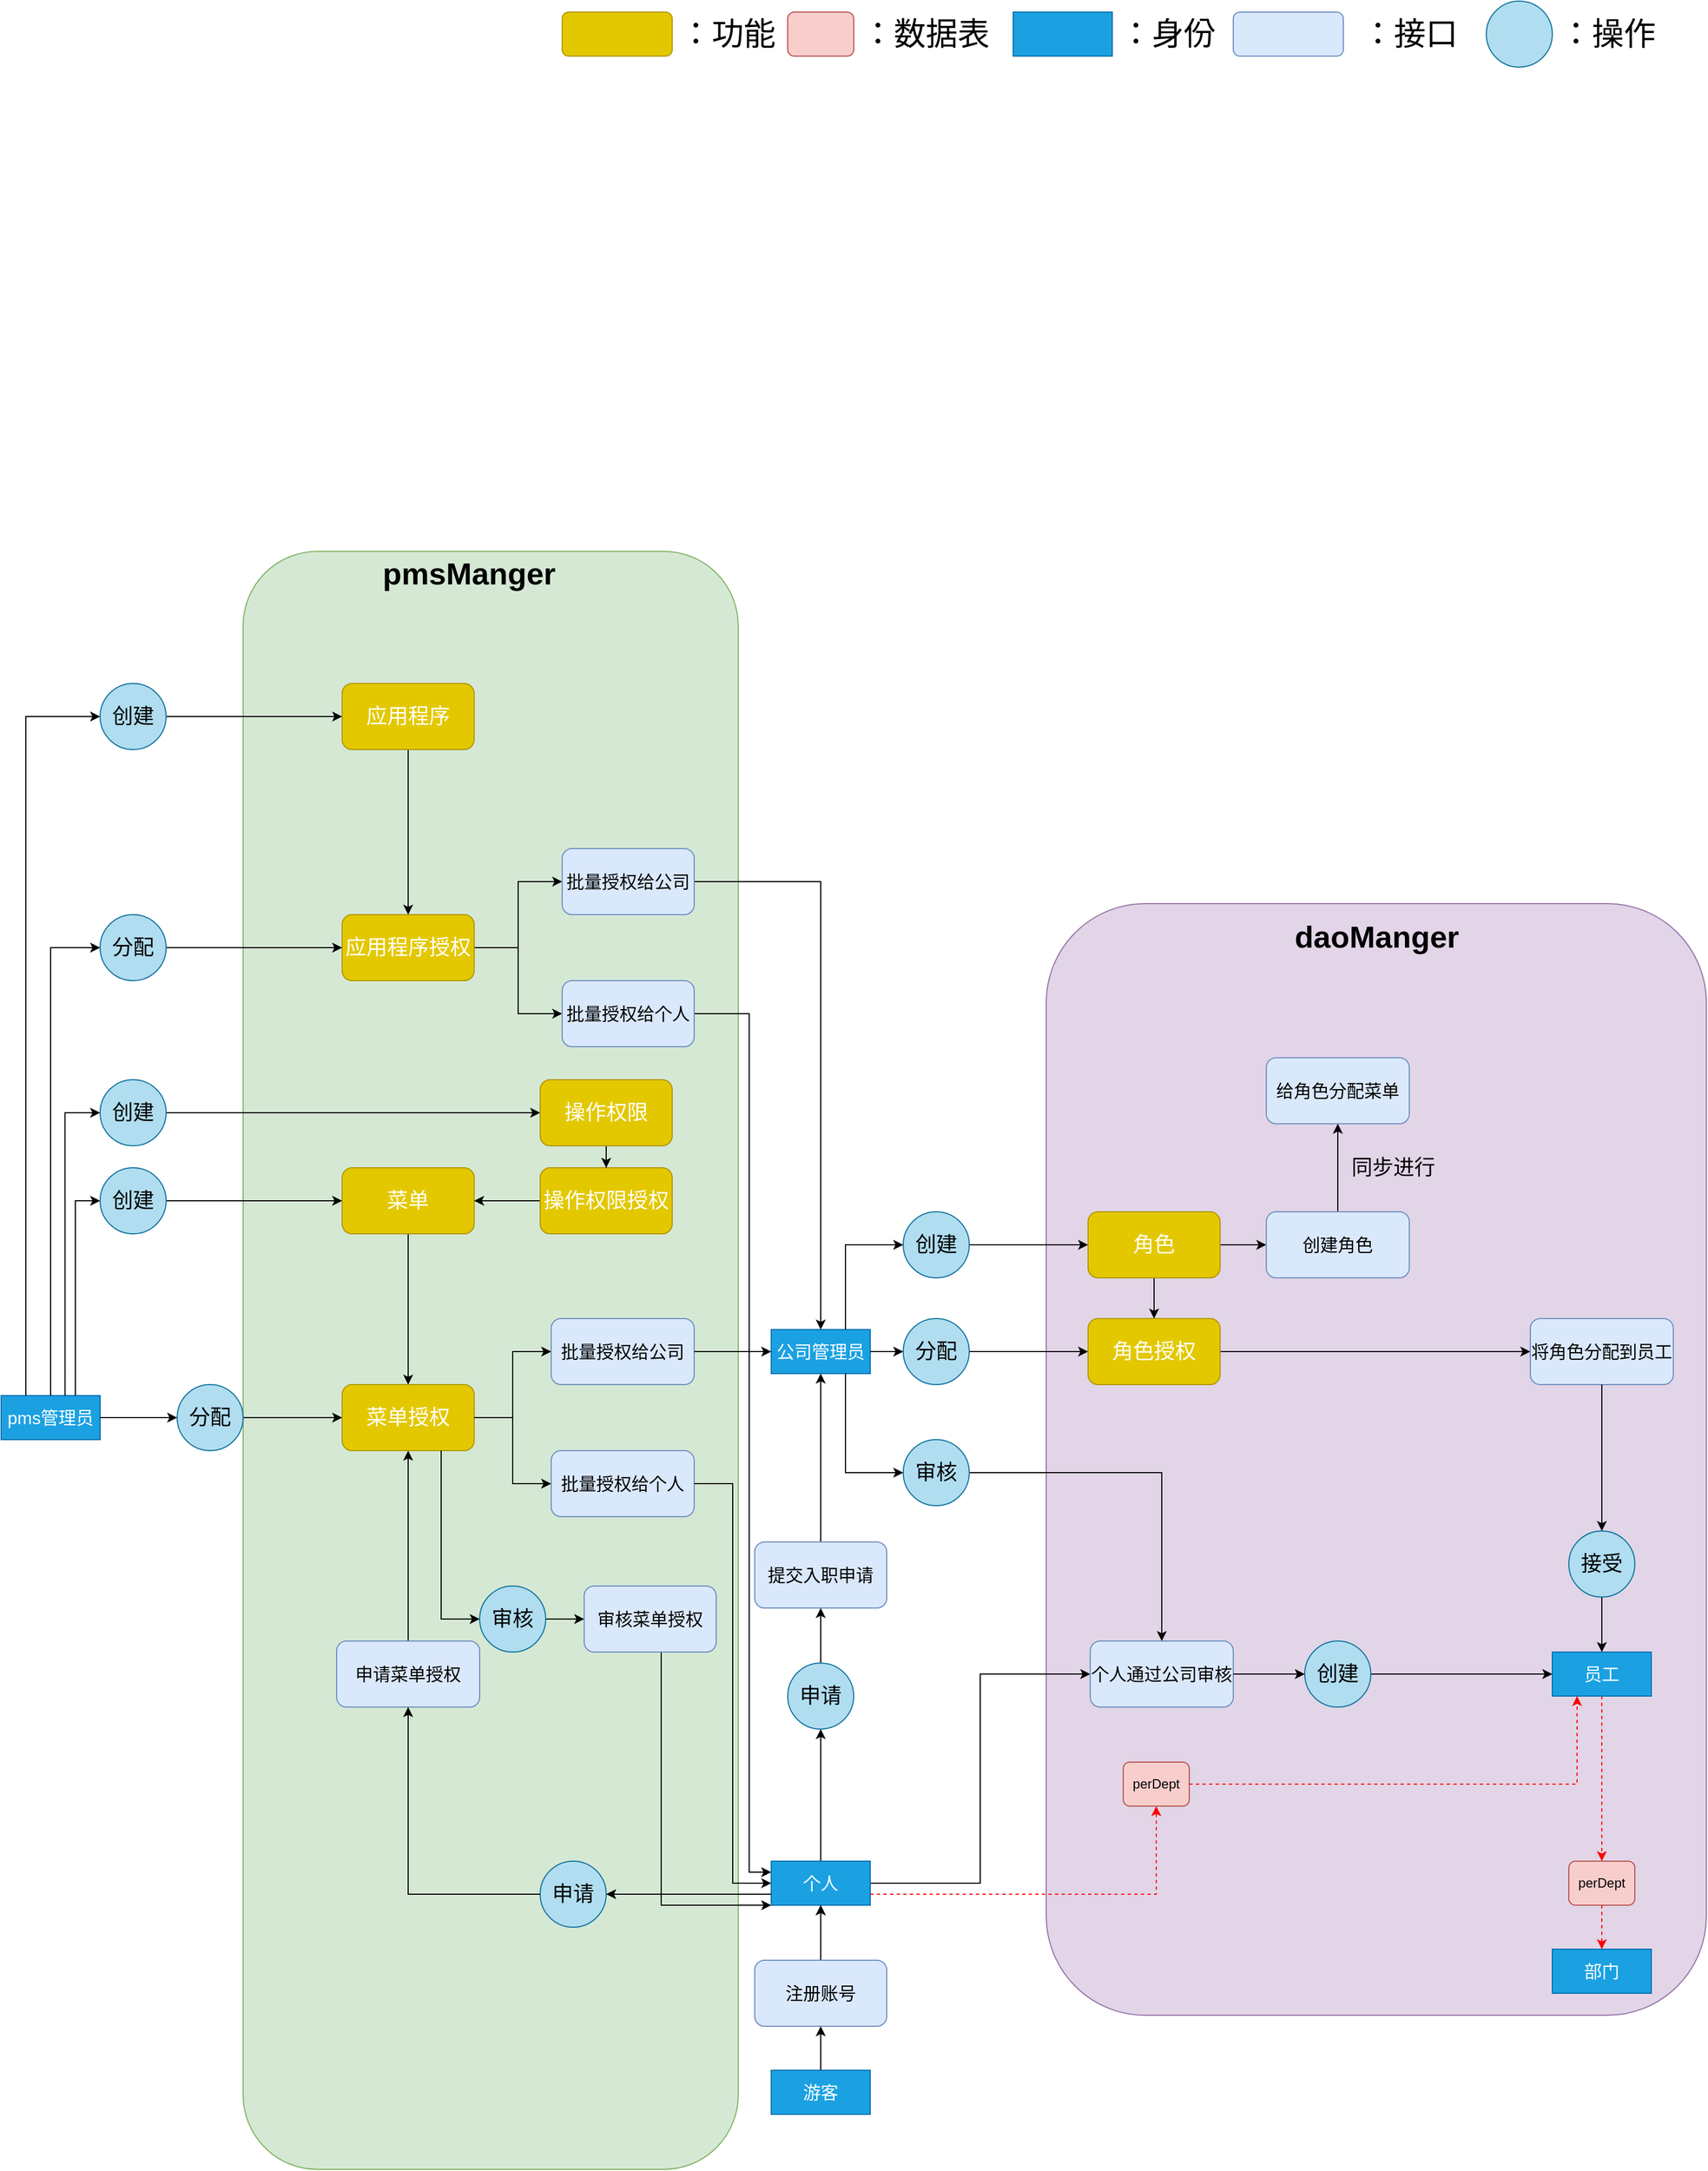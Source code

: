 <mxfile version="13.10.4" type="github">
  <diagram id="_MdPJXMUM5btHRQAGYGh" name="Page-1">
    <mxGraphModel dx="2844" dy="1524" grid="1" gridSize="10" guides="1" tooltips="1" connect="1" arrows="1" fold="1" page="1" pageScale="1" pageWidth="827" pageHeight="1169" math="0" shadow="0">
      <root>
        <mxCell id="0" />
        <mxCell id="1" parent="0" />
        <mxCell id="DmcnZ55ONcvd7yemU4Nu-13" value="" style="rounded=1;whiteSpace=wrap;html=1;fillColor=#d5e8d4;strokeColor=#82b366;" parent="1" vertex="1">
          <mxGeometry x="330" y="530" width="450" height="1470" as="geometry" />
        </mxCell>
        <mxCell id="DmcnZ55ONcvd7yemU4Nu-20" value="" style="rounded=1;whiteSpace=wrap;html=1;fillColor=#e1d5e7;strokeColor=#9673a6;" parent="1" vertex="1">
          <mxGeometry x="1060" y="850" width="600" height="1010" as="geometry" />
        </mxCell>
        <mxCell id="DmcnZ55ONcvd7yemU4Nu-29" style="edgeStyle=orthogonalEdgeStyle;rounded=0;orthogonalLoop=1;jettySize=auto;html=1;entryX=0;entryY=0.5;entryDx=0;entryDy=0;" parent="1" source="uad5UDjP6NRfQoBp32tB-98" target="uad5UDjP6NRfQoBp32tB-67" edge="1">
          <mxGeometry relative="1" as="geometry">
            <mxPoint x="1020" y="1257" as="targetPoint" />
          </mxGeometry>
        </mxCell>
        <mxCell id="uad5UDjP6NRfQoBp32tB-9" style="edgeStyle=orthogonalEdgeStyle;rounded=0;orthogonalLoop=1;jettySize=auto;html=1;entryX=0.5;entryY=0;entryDx=0;entryDy=0;exitX=1;exitY=0.5;exitDx=0;exitDy=0;" parent="1" source="uad5UDjP6NRfQoBp32tB-88" target="uad5UDjP6NRfQoBp32tB-8" edge="1">
          <mxGeometry relative="1" as="geometry">
            <mxPoint x="1030" y="1430" as="sourcePoint" />
            <Array as="points">
              <mxPoint x="1165" y="1367" />
            </Array>
          </mxGeometry>
        </mxCell>
        <mxCell id="uad5UDjP6NRfQoBp32tB-95" style="edgeStyle=orthogonalEdgeStyle;rounded=0;orthogonalLoop=1;jettySize=auto;html=1;entryX=0;entryY=0.5;entryDx=0;entryDy=0;strokeColor=#000000;strokeWidth=1;exitX=1;exitY=0.5;exitDx=0;exitDy=0;" parent="1" source="uad5UDjP6NRfQoBp32tB-96" target="uad5UDjP6NRfQoBp32tB-94" edge="1">
          <mxGeometry relative="1" as="geometry" />
        </mxCell>
        <mxCell id="DmcnZ55ONcvd7yemU4Nu-24" value="&lt;font style=&quot;font-size: 16px&quot;&gt;公司管理员&lt;/font&gt;" style="rounded=0;whiteSpace=wrap;html=1;fillColor=#1ba1e2;strokeColor=#006EAF;fontColor=#ffffff;" parent="1" vertex="1">
          <mxGeometry x="810" y="1237" width="90" height="40" as="geometry" />
        </mxCell>
        <mxCell id="DmcnZ55ONcvd7yemU4Nu-33" style="edgeStyle=orthogonalEdgeStyle;rounded=0;orthogonalLoop=1;jettySize=auto;html=1;entryX=0;entryY=0.5;entryDx=0;entryDy=0;" parent="1" source="DmcnZ55ONcvd7yemU4Nu-30" target="DmcnZ55ONcvd7yemU4Nu-31" edge="1">
          <mxGeometry relative="1" as="geometry" />
        </mxCell>
        <mxCell id="DmcnZ55ONcvd7yemU4Nu-34" style="edgeStyle=orthogonalEdgeStyle;rounded=0;orthogonalLoop=1;jettySize=auto;html=1;entryX=0;entryY=0.5;entryDx=0;entryDy=0;" parent="1" source="DmcnZ55ONcvd7yemU4Nu-30" target="DmcnZ55ONcvd7yemU4Nu-32" edge="1">
          <mxGeometry relative="1" as="geometry" />
        </mxCell>
        <mxCell id="DmcnZ55ONcvd7yemU4Nu-30" value="&lt;font style=&quot;font-size: 19px&quot;&gt;应用程序授权&lt;/font&gt;" style="rounded=1;whiteSpace=wrap;html=1;fillColor=#e3c800;strokeColor=#B09500;fontColor=#ffffff;" parent="1" vertex="1">
          <mxGeometry x="420" y="860" width="120" height="60" as="geometry" />
        </mxCell>
        <mxCell id="DmcnZ55ONcvd7yemU4Nu-36" style="edgeStyle=orthogonalEdgeStyle;rounded=0;orthogonalLoop=1;jettySize=auto;html=1;" parent="1" source="DmcnZ55ONcvd7yemU4Nu-31" target="DmcnZ55ONcvd7yemU4Nu-24" edge="1">
          <mxGeometry relative="1" as="geometry" />
        </mxCell>
        <mxCell id="DmcnZ55ONcvd7yemU4Nu-31" value="&lt;font style=&quot;font-size: 16px&quot;&gt;批量授权给公司&lt;/font&gt;" style="rounded=1;whiteSpace=wrap;html=1;fillColor=#dae8fc;strokeColor=#6c8ebf;" parent="1" vertex="1">
          <mxGeometry x="620" y="800" width="120" height="60" as="geometry" />
        </mxCell>
        <mxCell id="uad5UDjP6NRfQoBp32tB-23" style="edgeStyle=orthogonalEdgeStyle;rounded=0;orthogonalLoop=1;jettySize=auto;html=1;entryX=0;entryY=0.25;entryDx=0;entryDy=0;" parent="1" source="DmcnZ55ONcvd7yemU4Nu-32" target="DmcnZ55ONcvd7yemU4Nu-38" edge="1">
          <mxGeometry relative="1" as="geometry">
            <Array as="points">
              <mxPoint x="790" y="950" />
              <mxPoint x="790" y="1730" />
            </Array>
          </mxGeometry>
        </mxCell>
        <mxCell id="DmcnZ55ONcvd7yemU4Nu-32" value="&lt;font style=&quot;font-size: 16px&quot;&gt;批量授权给个人&lt;/font&gt;" style="rounded=1;whiteSpace=wrap;html=1;fillColor=#dae8fc;strokeColor=#6c8ebf;" parent="1" vertex="1">
          <mxGeometry x="620" y="920" width="120" height="60" as="geometry" />
        </mxCell>
        <mxCell id="DmcnZ55ONcvd7yemU4Nu-41" style="edgeStyle=orthogonalEdgeStyle;rounded=0;orthogonalLoop=1;jettySize=auto;html=1;entryX=0.5;entryY=1;entryDx=0;entryDy=0;" parent="1" source="DmcnZ55ONcvd7yemU4Nu-38" target="uad5UDjP6NRfQoBp32tB-85" edge="1">
          <mxGeometry relative="1" as="geometry" />
        </mxCell>
        <mxCell id="uad5UDjP6NRfQoBp32tB-5" style="edgeStyle=orthogonalEdgeStyle;rounded=0;orthogonalLoop=1;jettySize=auto;html=1;entryX=0;entryY=0.5;entryDx=0;entryDy=0;" parent="1" source="DmcnZ55ONcvd7yemU4Nu-38" target="uad5UDjP6NRfQoBp32tB-8" edge="1">
          <mxGeometry relative="1" as="geometry">
            <mxPoint x="1000.0" y="1640" as="targetPoint" />
          </mxGeometry>
        </mxCell>
        <mxCell id="uad5UDjP6NRfQoBp32tB-19" style="edgeStyle=orthogonalEdgeStyle;rounded=0;orthogonalLoop=1;jettySize=auto;html=1;strokeColor=#FF0000;entryX=0.25;entryY=1;entryDx=0;entryDy=0;dashed=1;" parent="1" source="uad5UDjP6NRfQoBp32tB-18" target="DmcnZ55ONcvd7yemU4Nu-43" edge="1">
          <mxGeometry relative="1" as="geometry">
            <Array as="points">
              <mxPoint x="1543" y="1650" />
            </Array>
          </mxGeometry>
        </mxCell>
        <mxCell id="MA6erzZApKxftKBtgA_D-1" style="edgeStyle=orthogonalEdgeStyle;rounded=0;orthogonalLoop=1;jettySize=auto;html=1;exitX=0.5;exitY=0;exitDx=0;exitDy=0;strokeColor=#000000;strokeWidth=1;entryX=0.5;entryY=1;entryDx=0;entryDy=0;" edge="1" parent="1" source="MA6erzZApKxftKBtgA_D-5" target="DmcnZ55ONcvd7yemU4Nu-1">
          <mxGeometry relative="1" as="geometry">
            <mxPoint x="470" y="1740" as="targetPoint" />
          </mxGeometry>
        </mxCell>
        <mxCell id="DmcnZ55ONcvd7yemU4Nu-38" value="&lt;font style=&quot;font-size: 16px&quot;&gt;个人&lt;/font&gt;" style="rounded=0;whiteSpace=wrap;html=1;fillColor=#1ba1e2;strokeColor=#006EAF;fontColor=#ffffff;" parent="1" vertex="1">
          <mxGeometry x="810" y="1720" width="90" height="40" as="geometry" />
        </mxCell>
        <mxCell id="DmcnZ55ONcvd7yemU4Nu-42" style="edgeStyle=orthogonalEdgeStyle;rounded=0;orthogonalLoop=1;jettySize=auto;html=1;entryX=0.5;entryY=1;entryDx=0;entryDy=0;" parent="1" source="DmcnZ55ONcvd7yemU4Nu-40" target="DmcnZ55ONcvd7yemU4Nu-24" edge="1">
          <mxGeometry relative="1" as="geometry" />
        </mxCell>
        <mxCell id="DmcnZ55ONcvd7yemU4Nu-40" value="&lt;font style=&quot;font-size: 16px&quot;&gt;提交入职申请&lt;/font&gt;" style="rounded=1;whiteSpace=wrap;html=1;fillColor=#dae8fc;strokeColor=#6c8ebf;" parent="1" vertex="1">
          <mxGeometry x="795" y="1430" width="120" height="60" as="geometry" />
        </mxCell>
        <mxCell id="uad5UDjP6NRfQoBp32tB-15" style="edgeStyle=orthogonalEdgeStyle;rounded=0;orthogonalLoop=1;jettySize=auto;html=1;strokeColor=#FF0000;entryX=0.5;entryY=0;entryDx=0;entryDy=0;dashed=1;" parent="1" source="DmcnZ55ONcvd7yemU4Nu-43" target="uad5UDjP6NRfQoBp32tB-17" edge="1">
          <mxGeometry relative="1" as="geometry">
            <mxPoint x="1355" y="1710" as="targetPoint" />
          </mxGeometry>
        </mxCell>
        <mxCell id="DmcnZ55ONcvd7yemU4Nu-43" value="&lt;font style=&quot;font-size: 16px&quot;&gt;员工&lt;/font&gt;" style="rounded=0;whiteSpace=wrap;html=1;fillColor=#1ba1e2;strokeColor=#006EAF;fontColor=#ffffff;" parent="1" vertex="1">
          <mxGeometry x="1520" y="1530" width="90" height="40" as="geometry" />
        </mxCell>
        <mxCell id="uad5UDjP6NRfQoBp32tB-2" style="edgeStyle=orthogonalEdgeStyle;rounded=0;orthogonalLoop=1;jettySize=auto;html=1;entryX=0;entryY=0.5;entryDx=0;entryDy=0;exitX=1;exitY=0.5;exitDx=0;exitDy=0;" parent="1" source="uad5UDjP6NRfQoBp32tB-60" target="DmcnZ55ONcvd7yemU4Nu-30" edge="1">
          <mxGeometry relative="1" as="geometry" />
        </mxCell>
        <mxCell id="uad5UDjP6NRfQoBp32tB-3" style="edgeStyle=orthogonalEdgeStyle;rounded=0;orthogonalLoop=1;jettySize=auto;html=1;entryX=0;entryY=0.5;entryDx=0;entryDy=0;" parent="1" source="uad5UDjP6NRfQoBp32tB-70" target="DmcnZ55ONcvd7yemU4Nu-1" edge="1">
          <mxGeometry relative="1" as="geometry" />
        </mxCell>
        <mxCell id="uad5UDjP6NRfQoBp32tB-78" style="edgeStyle=orthogonalEdgeStyle;rounded=0;orthogonalLoop=1;jettySize=auto;html=1;exitX=1;exitY=0.5;exitDx=0;exitDy=0;entryX=0;entryY=0.5;entryDx=0;entryDy=0;strokeColor=#000000;strokeWidth=1;" parent="1" source="uad5UDjP6NRfQoBp32tB-82" target="uad5UDjP6NRfQoBp32tB-57" edge="1">
          <mxGeometry relative="1" as="geometry" />
        </mxCell>
        <mxCell id="uad5UDjP6NRfQoBp32tB-1" value="&lt;span style=&quot;font-size: 16px&quot;&gt;pms管理员&lt;/span&gt;" style="rounded=0;whiteSpace=wrap;html=1;fillColor=#1ba1e2;strokeColor=#006EAF;fontColor=#ffffff;" parent="1" vertex="1">
          <mxGeometry x="110" y="1297" width="90" height="40" as="geometry" />
        </mxCell>
        <mxCell id="uad5UDjP6NRfQoBp32tB-10" style="edgeStyle=orthogonalEdgeStyle;rounded=0;orthogonalLoop=1;jettySize=auto;html=1;entryX=0;entryY=0.5;entryDx=0;entryDy=0;" parent="1" source="uad5UDjP6NRfQoBp32tB-103" target="DmcnZ55ONcvd7yemU4Nu-43" edge="1">
          <mxGeometry relative="1" as="geometry" />
        </mxCell>
        <mxCell id="uad5UDjP6NRfQoBp32tB-8" value="&lt;font style=&quot;font-size: 16px&quot;&gt;个人通过公司审核&lt;/font&gt;" style="rounded=1;whiteSpace=wrap;html=1;fillColor=#dae8fc;strokeColor=#6c8ebf;" parent="1" vertex="1">
          <mxGeometry x="1100" y="1520" width="130" height="60" as="geometry" />
        </mxCell>
        <mxCell id="DmcnZ55ONcvd7yemU4Nu-17" value="&lt;font style=&quot;font-size: 19px&quot;&gt;同步进行&lt;/font&gt;" style="text;html=1;align=center;verticalAlign=middle;resizable=0;points=[];autosize=1;" parent="1" vertex="1">
          <mxGeometry x="1330" y="1080" width="90" height="20" as="geometry" />
        </mxCell>
        <mxCell id="uad5UDjP6NRfQoBp32tB-12" value="&lt;font style=&quot;font-size: 16px&quot;&gt;部门&lt;/font&gt;" style="rounded=0;whiteSpace=wrap;html=1;fillColor=#1ba1e2;strokeColor=#006EAF;fontColor=#ffffff;" parent="1" vertex="1">
          <mxGeometry x="1520" y="1800" width="90" height="40" as="geometry" />
        </mxCell>
        <mxCell id="uad5UDjP6NRfQoBp32tB-44" style="edgeStyle=orthogonalEdgeStyle;rounded=0;orthogonalLoop=1;jettySize=auto;html=1;exitX=0.5;exitY=1;exitDx=0;exitDy=0;strokeWidth=1;strokeColor=#FF0000;dashed=1;" parent="1" source="uad5UDjP6NRfQoBp32tB-17" target="uad5UDjP6NRfQoBp32tB-12" edge="1">
          <mxGeometry relative="1" as="geometry" />
        </mxCell>
        <mxCell id="uad5UDjP6NRfQoBp32tB-17" value="perDept" style="rounded=1;whiteSpace=wrap;html=1;fillColor=#f8cecc;strokeColor=#b85450;" parent="1" vertex="1">
          <mxGeometry x="1535" y="1720" width="60" height="40" as="geometry" />
        </mxCell>
        <mxCell id="MA6erzZApKxftKBtgA_D-7" style="edgeStyle=orthogonalEdgeStyle;rounded=0;orthogonalLoop=1;jettySize=auto;html=1;exitX=0.5;exitY=1;exitDx=0;exitDy=0;strokeColor=#000000;strokeWidth=1;entryX=0;entryY=1;entryDx=0;entryDy=0;" edge="1" parent="1" source="MA6erzZApKxftKBtgA_D-11" target="DmcnZ55ONcvd7yemU4Nu-38">
          <mxGeometry relative="1" as="geometry">
            <mxPoint x="810" y="1750" as="targetPoint" />
            <Array as="points">
              <mxPoint x="650" y="1530" />
              <mxPoint x="650" y="1500" />
              <mxPoint x="710" y="1500" />
              <mxPoint x="710" y="1760" />
            </Array>
          </mxGeometry>
        </mxCell>
        <mxCell id="DmcnZ55ONcvd7yemU4Nu-1" value="&lt;font style=&quot;font-size: 19px&quot;&gt;菜单授权&lt;/font&gt;" style="rounded=1;whiteSpace=wrap;html=1;fillColor=#e3c800;strokeColor=#B09500;fontColor=#ffffff;" parent="1" vertex="1">
          <mxGeometry x="420" y="1287" width="120" height="60" as="geometry" />
        </mxCell>
        <mxCell id="DmcnZ55ONcvd7yemU4Nu-5" value="&lt;font style=&quot;font-size: 16px&quot;&gt;批量授权给公司&lt;/font&gt;" style="rounded=1;whiteSpace=wrap;html=1;fillColor=#dae8fc;strokeColor=#6c8ebf;" parent="1" vertex="1">
          <mxGeometry x="610" y="1227" width="130" height="60" as="geometry" />
        </mxCell>
        <mxCell id="DmcnZ55ONcvd7yemU4Nu-9" style="edgeStyle=orthogonalEdgeStyle;rounded=0;orthogonalLoop=1;jettySize=auto;html=1;entryX=0;entryY=0.5;entryDx=0;entryDy=0;" parent="1" source="DmcnZ55ONcvd7yemU4Nu-1" target="DmcnZ55ONcvd7yemU4Nu-5" edge="1">
          <mxGeometry x="410" y="1177" as="geometry" />
        </mxCell>
        <mxCell id="DmcnZ55ONcvd7yemU4Nu-8" value="&lt;font style=&quot;font-size: 16px&quot;&gt;批量授权给个人&lt;/font&gt;" style="rounded=1;whiteSpace=wrap;html=1;fillColor=#dae8fc;strokeColor=#6c8ebf;" parent="1" vertex="1">
          <mxGeometry x="610" y="1347" width="130" height="60" as="geometry" />
        </mxCell>
        <mxCell id="DmcnZ55ONcvd7yemU4Nu-10" style="edgeStyle=orthogonalEdgeStyle;rounded=0;orthogonalLoop=1;jettySize=auto;html=1;entryX=0;entryY=0.5;entryDx=0;entryDy=0;" parent="1" source="DmcnZ55ONcvd7yemU4Nu-1" target="DmcnZ55ONcvd7yemU4Nu-8" edge="1">
          <mxGeometry x="410" y="1177" as="geometry" />
        </mxCell>
        <mxCell id="DmcnZ55ONcvd7yemU4Nu-14" value="&lt;b&gt;&lt;font style=&quot;font-size: 28px&quot;&gt;pmsManger&lt;/font&gt;&lt;/b&gt;" style="text;html=1;align=center;verticalAlign=middle;resizable=0;points=[];autosize=1;" parent="1" vertex="1">
          <mxGeometry x="450" y="540" width="170" height="20" as="geometry" />
        </mxCell>
        <mxCell id="DmcnZ55ONcvd7yemU4Nu-39" style="edgeStyle=orthogonalEdgeStyle;rounded=0;orthogonalLoop=1;jettySize=auto;html=1;entryX=0;entryY=0.5;entryDx=0;entryDy=0;" parent="1" source="DmcnZ55ONcvd7yemU4Nu-8" target="DmcnZ55ONcvd7yemU4Nu-38" edge="1">
          <mxGeometry relative="1" as="geometry" />
        </mxCell>
        <mxCell id="DmcnZ55ONcvd7yemU4Nu-28" style="edgeStyle=orthogonalEdgeStyle;rounded=0;orthogonalLoop=1;jettySize=auto;html=1;entryX=0;entryY=0.5;entryDx=0;entryDy=0;" parent="1" source="DmcnZ55ONcvd7yemU4Nu-5" target="DmcnZ55ONcvd7yemU4Nu-24" edge="1">
          <mxGeometry relative="1" as="geometry" />
        </mxCell>
        <mxCell id="uad5UDjP6NRfQoBp32tB-26" value="" style="edgeStyle=orthogonalEdgeStyle;rounded=0;orthogonalLoop=1;jettySize=auto;html=1;" parent="1" source="uad5UDjP6NRfQoBp32tB-24" target="uad5UDjP6NRfQoBp32tB-25" edge="1">
          <mxGeometry relative="1" as="geometry" />
        </mxCell>
        <mxCell id="uad5UDjP6NRfQoBp32tB-24" value="&lt;font style=&quot;font-size: 16px&quot;&gt;游客&lt;/font&gt;" style="rounded=0;whiteSpace=wrap;html=1;fillColor=#1ba1e2;strokeColor=#006EAF;fontColor=#ffffff;" parent="1" vertex="1">
          <mxGeometry x="810" y="1910" width="90" height="40" as="geometry" />
        </mxCell>
        <mxCell id="uad5UDjP6NRfQoBp32tB-27" value="" style="edgeStyle=orthogonalEdgeStyle;rounded=0;orthogonalLoop=1;jettySize=auto;html=1;" parent="1" source="uad5UDjP6NRfQoBp32tB-25" target="DmcnZ55ONcvd7yemU4Nu-38" edge="1">
          <mxGeometry relative="1" as="geometry" />
        </mxCell>
        <mxCell id="uad5UDjP6NRfQoBp32tB-108" value="" style="edgeStyle=orthogonalEdgeStyle;rounded=0;orthogonalLoop=1;jettySize=auto;html=1;strokeColor=#000000;strokeWidth=1;" parent="1" source="uad5UDjP6NRfQoBp32tB-25" target="DmcnZ55ONcvd7yemU4Nu-38" edge="1">
          <mxGeometry relative="1" as="geometry" />
        </mxCell>
        <mxCell id="uad5UDjP6NRfQoBp32tB-25" value="&lt;font style=&quot;font-size: 16px&quot;&gt;注册账号&lt;/font&gt;" style="rounded=1;whiteSpace=wrap;html=1;fillColor=#dae8fc;strokeColor=#6c8ebf;" parent="1" vertex="1">
          <mxGeometry x="795" y="1810" width="120" height="60" as="geometry" />
        </mxCell>
        <mxCell id="uad5UDjP6NRfQoBp32tB-18" value="perDept" style="rounded=1;whiteSpace=wrap;html=1;fillColor=#f8cecc;strokeColor=#b85450;" parent="1" vertex="1">
          <mxGeometry x="1130" y="1630" width="60" height="40" as="geometry" />
        </mxCell>
        <mxCell id="uad5UDjP6NRfQoBp32tB-30" style="edgeStyle=orthogonalEdgeStyle;rounded=0;orthogonalLoop=1;jettySize=auto;html=1;exitX=1;exitY=0.75;exitDx=0;exitDy=0;strokeColor=#FF0000;dashed=1;" parent="1" source="DmcnZ55ONcvd7yemU4Nu-38" target="uad5UDjP6NRfQoBp32tB-18" edge="1">
          <mxGeometry relative="1" as="geometry">
            <mxPoint x="900.0" y="1650" as="sourcePoint" />
            <mxPoint x="1270.0" y="1650" as="targetPoint" />
            <Array as="points" />
          </mxGeometry>
        </mxCell>
        <mxCell id="uad5UDjP6NRfQoBp32tB-46" value="" style="rounded=0;whiteSpace=wrap;html=1;fillColor=#1ba1e2;strokeColor=#006EAF;fontColor=#ffffff;" parent="1" vertex="1">
          <mxGeometry x="1030" y="40" width="90" height="40" as="geometry" />
        </mxCell>
        <mxCell id="uad5UDjP6NRfQoBp32tB-47" value="&lt;font style=&quot;font-size: 29px&quot;&gt;：身份&lt;/font&gt;" style="text;html=1;align=center;verticalAlign=middle;resizable=0;points=[];autosize=1;" parent="1" vertex="1">
          <mxGeometry x="1120" y="45" width="100" height="30" as="geometry" />
        </mxCell>
        <mxCell id="uad5UDjP6NRfQoBp32tB-48" value="" style="rounded=1;whiteSpace=wrap;html=1;fillColor=#dae8fc;strokeColor=#6c8ebf;" parent="1" vertex="1">
          <mxGeometry x="1230" y="40" width="100" height="40" as="geometry" />
        </mxCell>
        <mxCell id="uad5UDjP6NRfQoBp32tB-50" value="&lt;font style=&quot;font-size: 29px&quot;&gt;：接口&lt;/font&gt;" style="text;html=1;align=center;verticalAlign=middle;resizable=0;points=[];autosize=1;" parent="1" vertex="1">
          <mxGeometry x="1340" y="45" width="100" height="30" as="geometry" />
        </mxCell>
        <mxCell id="uad5UDjP6NRfQoBp32tB-52" value="" style="rounded=1;whiteSpace=wrap;html=1;fillColor=#f8cecc;strokeColor=#b85450;" parent="1" vertex="1">
          <mxGeometry x="825" y="40" width="60" height="40" as="geometry" />
        </mxCell>
        <mxCell id="uad5UDjP6NRfQoBp32tB-54" value="&lt;font style=&quot;font-size: 29px&quot;&gt;：数据表&lt;/font&gt;" style="text;html=1;align=center;verticalAlign=middle;resizable=0;points=[];autosize=1;" parent="1" vertex="1">
          <mxGeometry x="885" y="45" width="130" height="30" as="geometry" />
        </mxCell>
        <mxCell id="uad5UDjP6NRfQoBp32tB-55" value="" style="rounded=1;whiteSpace=wrap;html=1;fillColor=#e3c800;strokeColor=#B09500;fontColor=#ffffff;" parent="1" vertex="1">
          <mxGeometry x="620" y="40" width="100" height="40" as="geometry" />
        </mxCell>
        <mxCell id="uad5UDjP6NRfQoBp32tB-56" value="&lt;font style=&quot;font-size: 29px&quot;&gt;：功能&lt;/font&gt;" style="text;html=1;align=center;verticalAlign=middle;resizable=0;points=[];autosize=1;" parent="1" vertex="1">
          <mxGeometry x="720" y="45" width="100" height="30" as="geometry" />
        </mxCell>
        <mxCell id="MA6erzZApKxftKBtgA_D-17" style="edgeStyle=orthogonalEdgeStyle;rounded=0;orthogonalLoop=1;jettySize=auto;html=1;strokeColor=#000000;strokeWidth=1;" edge="1" parent="1" source="uad5UDjP6NRfQoBp32tB-57" target="DmcnZ55ONcvd7yemU4Nu-30">
          <mxGeometry relative="1" as="geometry" />
        </mxCell>
        <mxCell id="uad5UDjP6NRfQoBp32tB-57" value="&lt;font style=&quot;font-size: 19px&quot;&gt;应用程序&lt;/font&gt;" style="rounded=1;whiteSpace=wrap;html=1;fillColor=#e3c800;strokeColor=#B09500;fontColor=#ffffff;" parent="1" vertex="1">
          <mxGeometry x="420" y="650" width="120" height="60" as="geometry" />
        </mxCell>
        <mxCell id="uad5UDjP6NRfQoBp32tB-61" value="&lt;font style=&quot;font-size: 29px&quot;&gt;：操作&lt;/font&gt;" style="text;html=1;align=center;verticalAlign=middle;resizable=0;points=[];autosize=1;" parent="1" vertex="1">
          <mxGeometry x="1520" y="45" width="100" height="30" as="geometry" />
        </mxCell>
        <mxCell id="MA6erzZApKxftKBtgA_D-14" style="edgeStyle=orthogonalEdgeStyle;rounded=0;orthogonalLoop=1;jettySize=auto;html=1;entryX=0.5;entryY=0;entryDx=0;entryDy=0;strokeColor=#000000;strokeWidth=1;" edge="1" parent="1" source="uad5UDjP6NRfQoBp32tB-66" target="DmcnZ55ONcvd7yemU4Nu-1">
          <mxGeometry relative="1" as="geometry" />
        </mxCell>
        <mxCell id="MA6erzZApKxftKBtgA_D-25" style="edgeStyle=orthogonalEdgeStyle;rounded=0;orthogonalLoop=1;jettySize=auto;html=1;exitX=1;exitY=0.5;exitDx=0;exitDy=0;entryX=0;entryY=0.5;entryDx=0;entryDy=0;strokeColor=#000000;strokeWidth=1;" edge="1" parent="1" source="MA6erzZApKxftKBtgA_D-27" target="MA6erzZApKxftKBtgA_D-24">
          <mxGeometry relative="1" as="geometry" />
        </mxCell>
        <mxCell id="uad5UDjP6NRfQoBp32tB-66" value="&lt;font style=&quot;font-size: 19px&quot;&gt;菜单&lt;/font&gt;" style="rounded=1;whiteSpace=wrap;html=1;fillColor=#e3c800;strokeColor=#B09500;fontColor=#ffffff;" parent="1" vertex="1">
          <mxGeometry x="420" y="1090" width="120" height="60" as="geometry" />
        </mxCell>
        <mxCell id="uad5UDjP6NRfQoBp32tB-102" style="edgeStyle=orthogonalEdgeStyle;rounded=0;orthogonalLoop=1;jettySize=auto;html=1;entryX=0;entryY=0.5;entryDx=0;entryDy=0;strokeColor=#000000;strokeWidth=1;" parent="1" source="uad5UDjP6NRfQoBp32tB-67" target="DmcnZ55ONcvd7yemU4Nu-19" edge="1">
          <mxGeometry relative="1" as="geometry" />
        </mxCell>
        <mxCell id="uad5UDjP6NRfQoBp32tB-67" value="&lt;font style=&quot;font-size: 19px&quot;&gt;角色授权&lt;/font&gt;" style="rounded=1;whiteSpace=wrap;html=1;fillColor=#e3c800;strokeColor=#B09500;fontColor=#ffffff;" parent="1" vertex="1">
          <mxGeometry x="1098" y="1227" width="120" height="60" as="geometry" />
        </mxCell>
        <mxCell id="uad5UDjP6NRfQoBp32tB-60" value="&lt;font style=&quot;font-size: 19px&quot;&gt;分配&lt;/font&gt;" style="ellipse;whiteSpace=wrap;html=1;aspect=fixed;fillColor=#b1ddf0;strokeColor=#10739e;" parent="1" vertex="1">
          <mxGeometry x="200" y="860" width="60" height="60" as="geometry" />
        </mxCell>
        <mxCell id="uad5UDjP6NRfQoBp32tB-68" style="edgeStyle=orthogonalEdgeStyle;rounded=0;orthogonalLoop=1;jettySize=auto;html=1;entryX=0;entryY=0.5;entryDx=0;entryDy=0;exitX=0.5;exitY=0;exitDx=0;exitDy=0;" parent="1" source="uad5UDjP6NRfQoBp32tB-1" target="uad5UDjP6NRfQoBp32tB-60" edge="1">
          <mxGeometry relative="1" as="geometry">
            <mxPoint x="200" y="1307" as="sourcePoint" />
            <mxPoint x="420" y="890" as="targetPoint" />
          </mxGeometry>
        </mxCell>
        <mxCell id="uad5UDjP6NRfQoBp32tB-70" value="&lt;font style=&quot;font-size: 19px&quot;&gt;分配&lt;/font&gt;" style="ellipse;whiteSpace=wrap;html=1;aspect=fixed;fillColor=#b1ddf0;strokeColor=#10739e;" parent="1" vertex="1">
          <mxGeometry x="270" y="1287" width="60" height="60" as="geometry" />
        </mxCell>
        <mxCell id="uad5UDjP6NRfQoBp32tB-72" style="edgeStyle=orthogonalEdgeStyle;rounded=0;orthogonalLoop=1;jettySize=auto;html=1;entryX=0;entryY=0.5;entryDx=0;entryDy=0;" parent="1" source="uad5UDjP6NRfQoBp32tB-1" target="uad5UDjP6NRfQoBp32tB-70" edge="1">
          <mxGeometry relative="1" as="geometry">
            <mxPoint x="200" y="1317" as="sourcePoint" />
            <mxPoint x="420" y="1317" as="targetPoint" />
          </mxGeometry>
        </mxCell>
        <mxCell id="uad5UDjP6NRfQoBp32tB-77" style="edgeStyle=orthogonalEdgeStyle;rounded=0;orthogonalLoop=1;jettySize=auto;html=1;strokeWidth=1;exitX=1;exitY=0.5;exitDx=0;exitDy=0;entryX=0;entryY=0.5;entryDx=0;entryDy=0;" parent="1" source="uad5UDjP6NRfQoBp32tB-79" target="uad5UDjP6NRfQoBp32tB-66" edge="1">
          <mxGeometry relative="1" as="geometry">
            <mxPoint x="155" y="1297" as="sourcePoint" />
            <mxPoint x="155" y="630" as="targetPoint" />
            <Array as="points" />
          </mxGeometry>
        </mxCell>
        <mxCell id="uad5UDjP6NRfQoBp32tB-79" value="&lt;font style=&quot;font-size: 19px&quot;&gt;创建&lt;/font&gt;" style="ellipse;whiteSpace=wrap;html=1;aspect=fixed;fillColor=#b1ddf0;strokeColor=#10739e;" parent="1" vertex="1">
          <mxGeometry x="200" y="1090" width="60" height="60" as="geometry" />
        </mxCell>
        <mxCell id="uad5UDjP6NRfQoBp32tB-80" style="edgeStyle=orthogonalEdgeStyle;rounded=0;orthogonalLoop=1;jettySize=auto;html=1;strokeWidth=1;exitX=0.75;exitY=0;exitDx=0;exitDy=0;entryX=0;entryY=0.5;entryDx=0;entryDy=0;" parent="1" source="uad5UDjP6NRfQoBp32tB-1" target="uad5UDjP6NRfQoBp32tB-79" edge="1">
          <mxGeometry relative="1" as="geometry">
            <mxPoint x="155" y="1297" as="sourcePoint" />
            <mxPoint x="420" y="630" as="targetPoint" />
            <Array as="points" />
          </mxGeometry>
        </mxCell>
        <mxCell id="uad5UDjP6NRfQoBp32tB-82" value="&lt;font style=&quot;font-size: 19px&quot;&gt;创建&lt;/font&gt;" style="ellipse;whiteSpace=wrap;html=1;aspect=fixed;fillColor=#b1ddf0;strokeColor=#10739e;" parent="1" vertex="1">
          <mxGeometry x="200" y="650" width="60" height="60" as="geometry" />
        </mxCell>
        <mxCell id="uad5UDjP6NRfQoBp32tB-83" style="edgeStyle=orthogonalEdgeStyle;rounded=0;orthogonalLoop=1;jettySize=auto;html=1;exitX=0.25;exitY=0;exitDx=0;exitDy=0;strokeColor=#000000;strokeWidth=1;entryX=0;entryY=0.5;entryDx=0;entryDy=0;" parent="1" source="uad5UDjP6NRfQoBp32tB-1" target="uad5UDjP6NRfQoBp32tB-82" edge="1">
          <mxGeometry relative="1" as="geometry">
            <mxPoint x="132.5" y="1297" as="sourcePoint" />
            <mxPoint x="200" y="440" as="targetPoint" />
            <Array as="points">
              <mxPoint x="133" y="680" />
            </Array>
          </mxGeometry>
        </mxCell>
        <mxCell id="uad5UDjP6NRfQoBp32tB-86" style="edgeStyle=orthogonalEdgeStyle;rounded=0;orthogonalLoop=1;jettySize=auto;html=1;entryX=0.5;entryY=1;entryDx=0;entryDy=0;strokeColor=#000000;strokeWidth=1;" parent="1" source="uad5UDjP6NRfQoBp32tB-85" target="DmcnZ55ONcvd7yemU4Nu-40" edge="1">
          <mxGeometry relative="1" as="geometry" />
        </mxCell>
        <mxCell id="uad5UDjP6NRfQoBp32tB-85" value="&lt;font style=&quot;font-size: 19px&quot;&gt;申请&lt;/font&gt;" style="ellipse;whiteSpace=wrap;html=1;aspect=fixed;fillColor=#b1ddf0;strokeColor=#10739e;" parent="1" vertex="1">
          <mxGeometry x="825" y="1540" width="60" height="60" as="geometry" />
        </mxCell>
        <mxCell id="uad5UDjP6NRfQoBp32tB-88" value="&lt;font style=&quot;font-size: 19px&quot;&gt;审核&lt;/font&gt;" style="ellipse;whiteSpace=wrap;html=1;aspect=fixed;fillColor=#b1ddf0;strokeColor=#10739e;" parent="1" vertex="1">
          <mxGeometry x="930" y="1337" width="60" height="60" as="geometry" />
        </mxCell>
        <mxCell id="uad5UDjP6NRfQoBp32tB-89" style="edgeStyle=orthogonalEdgeStyle;rounded=0;orthogonalLoop=1;jettySize=auto;html=1;exitX=0.75;exitY=1;exitDx=0;exitDy=0;entryX=0;entryY=0.5;entryDx=0;entryDy=0;" parent="1" source="DmcnZ55ONcvd7yemU4Nu-24" target="uad5UDjP6NRfQoBp32tB-88" edge="1">
          <mxGeometry relative="1" as="geometry">
            <mxPoint x="877.5" y="1277" as="sourcePoint" />
            <mxPoint x="950" y="1390" as="targetPoint" />
            <Array as="points" />
          </mxGeometry>
        </mxCell>
        <mxCell id="uad5UDjP6NRfQoBp32tB-90" value="" style="ellipse;whiteSpace=wrap;html=1;aspect=fixed;fillColor=#b1ddf0;strokeColor=#10739e;" parent="1" vertex="1">
          <mxGeometry x="1460" y="30" width="60" height="60" as="geometry" />
        </mxCell>
        <mxCell id="uad5UDjP6NRfQoBp32tB-4" style="edgeStyle=orthogonalEdgeStyle;rounded=0;orthogonalLoop=1;jettySize=auto;html=1;entryX=0.5;entryY=0;entryDx=0;entryDy=0;exitX=0.5;exitY=1;exitDx=0;exitDy=0;" parent="1" source="uad5UDjP6NRfQoBp32tB-106" target="DmcnZ55ONcvd7yemU4Nu-43" edge="1">
          <mxGeometry relative="1" as="geometry">
            <mxPoint x="315.0" y="493" as="targetPoint" />
          </mxGeometry>
        </mxCell>
        <mxCell id="uad5UDjP6NRfQoBp32tB-100" style="edgeStyle=orthogonalEdgeStyle;rounded=0;orthogonalLoop=1;jettySize=auto;html=1;entryX=0;entryY=0.5;entryDx=0;entryDy=0;strokeColor=#000000;strokeWidth=1;" parent="1" source="uad5UDjP6NRfQoBp32tB-94" target="DmcnZ55ONcvd7yemU4Nu-12" edge="1">
          <mxGeometry relative="1" as="geometry" />
        </mxCell>
        <mxCell id="MA6erzZApKxftKBtgA_D-18" style="edgeStyle=orthogonalEdgeStyle;rounded=0;orthogonalLoop=1;jettySize=auto;html=1;entryX=0.5;entryY=0;entryDx=0;entryDy=0;strokeColor=#000000;strokeWidth=1;" edge="1" parent="1" source="uad5UDjP6NRfQoBp32tB-94" target="uad5UDjP6NRfQoBp32tB-67">
          <mxGeometry relative="1" as="geometry" />
        </mxCell>
        <mxCell id="uad5UDjP6NRfQoBp32tB-94" value="&lt;span style=&quot;font-size: 19px&quot;&gt;角色&lt;/span&gt;" style="rounded=1;whiteSpace=wrap;html=1;fillColor=#e3c800;strokeColor=#B09500;fontColor=#ffffff;" parent="1" vertex="1">
          <mxGeometry x="1098" y="1130" width="120" height="60" as="geometry" />
        </mxCell>
        <mxCell id="uad5UDjP6NRfQoBp32tB-96" value="&lt;font style=&quot;font-size: 19px&quot;&gt;创建&lt;/font&gt;" style="ellipse;whiteSpace=wrap;html=1;aspect=fixed;fillColor=#b1ddf0;strokeColor=#10739e;" parent="1" vertex="1">
          <mxGeometry x="930" y="1130" width="60" height="60" as="geometry" />
        </mxCell>
        <mxCell id="uad5UDjP6NRfQoBp32tB-97" style="edgeStyle=orthogonalEdgeStyle;rounded=0;orthogonalLoop=1;jettySize=auto;html=1;entryX=0;entryY=0.5;entryDx=0;entryDy=0;strokeColor=#000000;strokeWidth=1;exitX=0.75;exitY=0;exitDx=0;exitDy=0;" parent="1" source="DmcnZ55ONcvd7yemU4Nu-24" target="uad5UDjP6NRfQoBp32tB-96" edge="1">
          <mxGeometry relative="1" as="geometry">
            <mxPoint x="877.5" y="1237" as="sourcePoint" />
            <mxPoint x="1060" y="1160" as="targetPoint" />
          </mxGeometry>
        </mxCell>
        <mxCell id="uad5UDjP6NRfQoBp32tB-98" value="&lt;font style=&quot;font-size: 19px&quot;&gt;分配&lt;/font&gt;" style="ellipse;whiteSpace=wrap;html=1;aspect=fixed;fillColor=#b1ddf0;strokeColor=#10739e;" parent="1" vertex="1">
          <mxGeometry x="930" y="1227" width="60" height="60" as="geometry" />
        </mxCell>
        <mxCell id="uad5UDjP6NRfQoBp32tB-99" style="edgeStyle=orthogonalEdgeStyle;rounded=0;orthogonalLoop=1;jettySize=auto;html=1;entryX=0;entryY=0.5;entryDx=0;entryDy=0;" parent="1" source="DmcnZ55ONcvd7yemU4Nu-24" target="uad5UDjP6NRfQoBp32tB-98" edge="1">
          <mxGeometry relative="1" as="geometry">
            <mxPoint x="900" y="1257" as="sourcePoint" />
            <mxPoint x="1060" y="1257" as="targetPoint" />
          </mxGeometry>
        </mxCell>
        <mxCell id="uad5UDjP6NRfQoBp32tB-101" style="edgeStyle=orthogonalEdgeStyle;rounded=0;orthogonalLoop=1;jettySize=auto;html=1;entryX=0.5;entryY=1;entryDx=0;entryDy=0;strokeColor=#000000;strokeWidth=1;" parent="1" source="DmcnZ55ONcvd7yemU4Nu-12" target="DmcnZ55ONcvd7yemU4Nu-16" edge="1">
          <mxGeometry relative="1" as="geometry" />
        </mxCell>
        <mxCell id="DmcnZ55ONcvd7yemU4Nu-12" value="&lt;font style=&quot;font-size: 16px&quot;&gt;创建角色&lt;/font&gt;" style="rounded=1;whiteSpace=wrap;html=1;fillColor=#dae8fc;strokeColor=#6c8ebf;" parent="1" vertex="1">
          <mxGeometry x="1260" y="1130" width="130" height="60" as="geometry" />
        </mxCell>
        <mxCell id="DmcnZ55ONcvd7yemU4Nu-16" value="&lt;font style=&quot;font-size: 16px&quot;&gt;给角色分配菜单&lt;/font&gt;" style="rounded=1;whiteSpace=wrap;html=1;fillColor=#dae8fc;strokeColor=#6c8ebf;" parent="1" vertex="1">
          <mxGeometry x="1260" y="990" width="130" height="60" as="geometry" />
        </mxCell>
        <mxCell id="DmcnZ55ONcvd7yemU4Nu-19" value="&lt;font style=&quot;font-size: 16px&quot;&gt;将角色分配到员工&lt;/font&gt;" style="rounded=1;whiteSpace=wrap;html=1;fillColor=#dae8fc;strokeColor=#6c8ebf;" parent="1" vertex="1">
          <mxGeometry x="1500" y="1227" width="130" height="60" as="geometry" />
        </mxCell>
        <mxCell id="DmcnZ55ONcvd7yemU4Nu-21" value="&lt;b&gt;&lt;font style=&quot;font-size: 28px&quot;&gt;daoManger&lt;/font&gt;&lt;/b&gt;" style="text;html=1;align=center;verticalAlign=middle;resizable=0;points=[];autosize=1;" parent="1" vertex="1">
          <mxGeometry x="1280" y="870" width="160" height="20" as="geometry" />
        </mxCell>
        <mxCell id="uad5UDjP6NRfQoBp32tB-103" value="&lt;font style=&quot;font-size: 19px&quot;&gt;创建&lt;/font&gt;" style="ellipse;whiteSpace=wrap;html=1;aspect=fixed;fillColor=#b1ddf0;strokeColor=#10739e;" parent="1" vertex="1">
          <mxGeometry x="1295" y="1520" width="60" height="60" as="geometry" />
        </mxCell>
        <mxCell id="uad5UDjP6NRfQoBp32tB-104" style="edgeStyle=orthogonalEdgeStyle;rounded=0;orthogonalLoop=1;jettySize=auto;html=1;entryX=0;entryY=0.5;entryDx=0;entryDy=0;" parent="1" source="uad5UDjP6NRfQoBp32tB-8" target="uad5UDjP6NRfQoBp32tB-103" edge="1">
          <mxGeometry relative="1" as="geometry">
            <mxPoint x="1230" y="1550" as="sourcePoint" />
            <mxPoint x="1520" y="1640" as="targetPoint" />
          </mxGeometry>
        </mxCell>
        <mxCell id="uad5UDjP6NRfQoBp32tB-106" value="&lt;font style=&quot;font-size: 19px&quot;&gt;接受&lt;/font&gt;" style="ellipse;whiteSpace=wrap;html=1;aspect=fixed;fillColor=#b1ddf0;strokeColor=#10739e;" parent="1" vertex="1">
          <mxGeometry x="1535" y="1420" width="60" height="60" as="geometry" />
        </mxCell>
        <mxCell id="uad5UDjP6NRfQoBp32tB-107" style="edgeStyle=orthogonalEdgeStyle;rounded=0;orthogonalLoop=1;jettySize=auto;html=1;entryX=0.5;entryY=0;entryDx=0;entryDy=0;exitX=0.5;exitY=1;exitDx=0;exitDy=0;" parent="1" source="DmcnZ55ONcvd7yemU4Nu-19" target="uad5UDjP6NRfQoBp32tB-106" edge="1">
          <mxGeometry relative="1" as="geometry">
            <mxPoint x="1565" y="1620" as="targetPoint" />
            <mxPoint x="1565" y="1287" as="sourcePoint" />
          </mxGeometry>
        </mxCell>
        <mxCell id="MA6erzZApKxftKBtgA_D-2" value="&lt;font style=&quot;font-size: 19px&quot;&gt;申请&lt;/font&gt;" style="ellipse;whiteSpace=wrap;html=1;aspect=fixed;fillColor=#b1ddf0;strokeColor=#10739e;" vertex="1" parent="1">
          <mxGeometry x="600" y="1720" width="60" height="60" as="geometry" />
        </mxCell>
        <mxCell id="MA6erzZApKxftKBtgA_D-3" style="edgeStyle=orthogonalEdgeStyle;rounded=0;orthogonalLoop=1;jettySize=auto;html=1;exitX=0;exitY=0.75;exitDx=0;exitDy=0;strokeColor=#000000;strokeWidth=1;entryX=1;entryY=0.5;entryDx=0;entryDy=0;" edge="1" parent="1" source="DmcnZ55ONcvd7yemU4Nu-38" target="MA6erzZApKxftKBtgA_D-2">
          <mxGeometry relative="1" as="geometry">
            <mxPoint x="480" y="1347" as="targetPoint" />
            <mxPoint x="810" y="1750" as="sourcePoint" />
          </mxGeometry>
        </mxCell>
        <mxCell id="MA6erzZApKxftKBtgA_D-5" value="&lt;font style=&quot;font-size: 16px&quot;&gt;申请菜单授权&lt;/font&gt;" style="rounded=1;whiteSpace=wrap;html=1;fillColor=#dae8fc;strokeColor=#6c8ebf;" vertex="1" parent="1">
          <mxGeometry x="415" y="1520" width="130" height="60" as="geometry" />
        </mxCell>
        <mxCell id="MA6erzZApKxftKBtgA_D-6" style="edgeStyle=orthogonalEdgeStyle;rounded=0;orthogonalLoop=1;jettySize=auto;html=1;exitX=0;exitY=0.5;exitDx=0;exitDy=0;strokeColor=#000000;strokeWidth=1;entryX=0.5;entryY=1;entryDx=0;entryDy=0;" edge="1" parent="1" source="MA6erzZApKxftKBtgA_D-2" target="MA6erzZApKxftKBtgA_D-5">
          <mxGeometry relative="1" as="geometry">
            <mxPoint x="480" y="1347" as="targetPoint" />
            <mxPoint x="600" y="1750" as="sourcePoint" />
          </mxGeometry>
        </mxCell>
        <mxCell id="MA6erzZApKxftKBtgA_D-13" value="" style="edgeStyle=orthogonalEdgeStyle;rounded=0;orthogonalLoop=1;jettySize=auto;html=1;strokeColor=#000000;strokeWidth=1;" edge="1" parent="1" source="MA6erzZApKxftKBtgA_D-9" target="MA6erzZApKxftKBtgA_D-11">
          <mxGeometry relative="1" as="geometry" />
        </mxCell>
        <mxCell id="MA6erzZApKxftKBtgA_D-9" value="&lt;font style=&quot;font-size: 19px&quot;&gt;审核&lt;/font&gt;" style="ellipse;whiteSpace=wrap;html=1;aspect=fixed;fillColor=#b1ddf0;strokeColor=#10739e;" vertex="1" parent="1">
          <mxGeometry x="545" y="1470" width="60" height="60" as="geometry" />
        </mxCell>
        <mxCell id="MA6erzZApKxftKBtgA_D-10" style="edgeStyle=orthogonalEdgeStyle;rounded=0;orthogonalLoop=1;jettySize=auto;html=1;exitX=0.75;exitY=1;exitDx=0;exitDy=0;strokeColor=#000000;strokeWidth=1;entryX=0;entryY=0.5;entryDx=0;entryDy=0;" edge="1" parent="1" source="DmcnZ55ONcvd7yemU4Nu-1" target="MA6erzZApKxftKBtgA_D-9">
          <mxGeometry relative="1" as="geometry">
            <mxPoint x="510" y="1347" as="sourcePoint" />
            <mxPoint x="818.0" y="1720" as="targetPoint" />
            <Array as="points">
              <mxPoint x="510" y="1500" />
            </Array>
          </mxGeometry>
        </mxCell>
        <mxCell id="MA6erzZApKxftKBtgA_D-11" value="&lt;font style=&quot;font-size: 16px&quot;&gt;审核菜单授权&lt;/font&gt;" style="rounded=1;whiteSpace=wrap;html=1;fillColor=#dae8fc;strokeColor=#6c8ebf;" vertex="1" parent="1">
          <mxGeometry x="640" y="1470" width="120" height="60" as="geometry" />
        </mxCell>
        <mxCell id="MA6erzZApKxftKBtgA_D-31" style="edgeStyle=orthogonalEdgeStyle;rounded=0;orthogonalLoop=1;jettySize=auto;html=1;entryX=1;entryY=0.5;entryDx=0;entryDy=0;strokeColor=#000000;strokeWidth=1;" edge="1" parent="1" source="MA6erzZApKxftKBtgA_D-19" target="uad5UDjP6NRfQoBp32tB-66">
          <mxGeometry relative="1" as="geometry" />
        </mxCell>
        <mxCell id="MA6erzZApKxftKBtgA_D-19" value="&lt;font style=&quot;font-size: 19px&quot;&gt;操作权限授权&lt;/font&gt;" style="rounded=1;whiteSpace=wrap;html=1;fillColor=#e3c800;strokeColor=#B09500;fontColor=#ffffff;" vertex="1" parent="1">
          <mxGeometry x="600" y="1090" width="120" height="60" as="geometry" />
        </mxCell>
        <mxCell id="MA6erzZApKxftKBtgA_D-30" style="edgeStyle=orthogonalEdgeStyle;rounded=0;orthogonalLoop=1;jettySize=auto;html=1;entryX=0.5;entryY=0;entryDx=0;entryDy=0;strokeColor=#000000;strokeWidth=1;" edge="1" parent="1" source="MA6erzZApKxftKBtgA_D-24" target="MA6erzZApKxftKBtgA_D-19">
          <mxGeometry relative="1" as="geometry" />
        </mxCell>
        <mxCell id="MA6erzZApKxftKBtgA_D-24" value="&lt;font style=&quot;font-size: 19px&quot;&gt;操作权限&lt;/font&gt;" style="rounded=1;whiteSpace=wrap;html=1;fillColor=#e3c800;strokeColor=#B09500;fontColor=#ffffff;" vertex="1" parent="1">
          <mxGeometry x="600" y="1010" width="120" height="60" as="geometry" />
        </mxCell>
        <mxCell id="MA6erzZApKxftKBtgA_D-27" value="&lt;font style=&quot;font-size: 19px&quot;&gt;创建&lt;/font&gt;" style="ellipse;whiteSpace=wrap;html=1;aspect=fixed;fillColor=#b1ddf0;strokeColor=#10739e;" vertex="1" parent="1">
          <mxGeometry x="200" y="1010" width="60" height="60" as="geometry" />
        </mxCell>
        <mxCell id="MA6erzZApKxftKBtgA_D-28" style="edgeStyle=orthogonalEdgeStyle;rounded=0;orthogonalLoop=1;jettySize=auto;html=1;exitX=0.646;exitY=-0.001;exitDx=0;exitDy=0;entryX=0;entryY=0.5;entryDx=0;entryDy=0;strokeColor=#000000;strokeWidth=1;exitPerimeter=0;" edge="1" parent="1" source="uad5UDjP6NRfQoBp32tB-1" target="MA6erzZApKxftKBtgA_D-27">
          <mxGeometry relative="1" as="geometry">
            <mxPoint x="168.14" y="1296.96" as="sourcePoint" />
            <mxPoint x="600" y="1040" as="targetPoint" />
          </mxGeometry>
        </mxCell>
      </root>
    </mxGraphModel>
  </diagram>
</mxfile>
